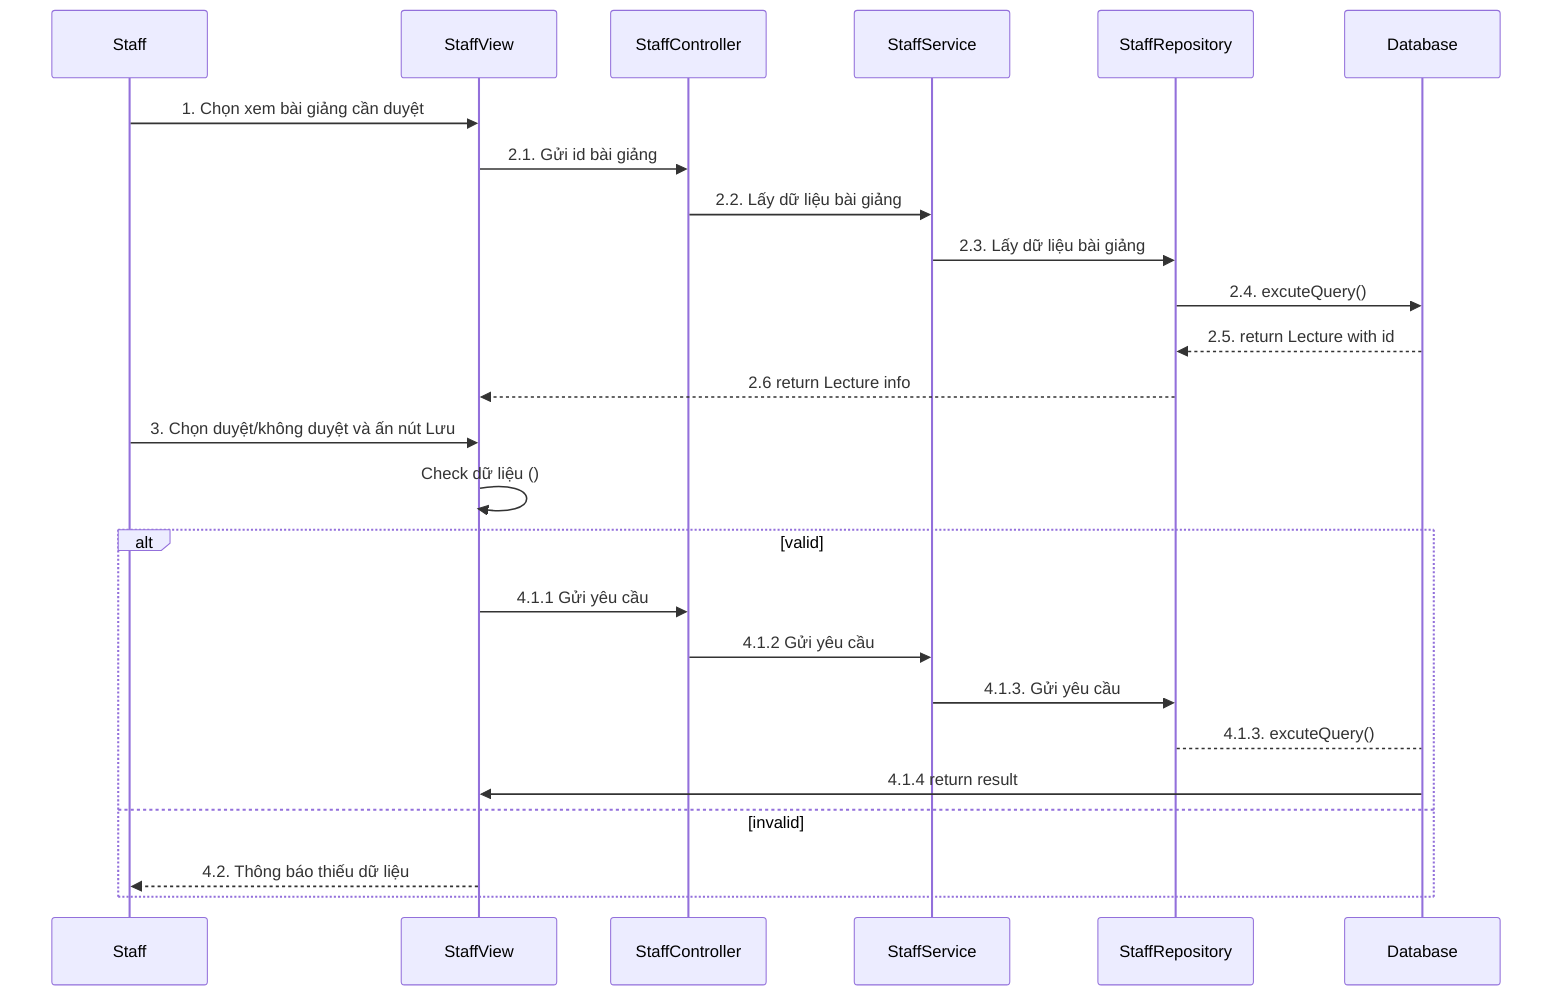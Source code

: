 sequenceDiagram
    participant Staff
    participant StaffView
    participant StaffController
    participant StaffService
    participant StaffRepository
    participant Database

    Staff->>StaffView:  1. Chọn xem bài giảng cần duyệt
    StaffView->>StaffController: 2.1. Gửi id bài giảng
    StaffController->>StaffService: 2.2. Lấy dữ liệu bài giảng
    StaffService->>StaffRepository: 2.3. Lấy dữ liệu bài giảng 
    StaffRepository->>Database: 2.4. excuteQuery()
    Database -->> StaffRepository: 2.5. return Lecture with id
    StaffRepository -->> StaffView: 2.6 return Lecture info
    Staff->>StaffView: 3. Chọn duyệt/không duyệt và ấn nút Lưu
    StaffView->>StaffView: Check dữ liệu ()
    alt valid
        StaffView->>StaffController: 4.1.1 Gửi yêu cầu 
        StaffController->>StaffService: 4.1.2 Gửi yêu cầu
        StaffService->>StaffRepository: 4.1.3. Gửi yêu cầu 
        StaffRepository-->Database: 4.1.3. excuteQuery()
        Database->>StaffView: 4.1.4 return result
        
    else invalid
        StaffView-->>Staff: 4.2. Thông báo thiếu dữ liệu
    end